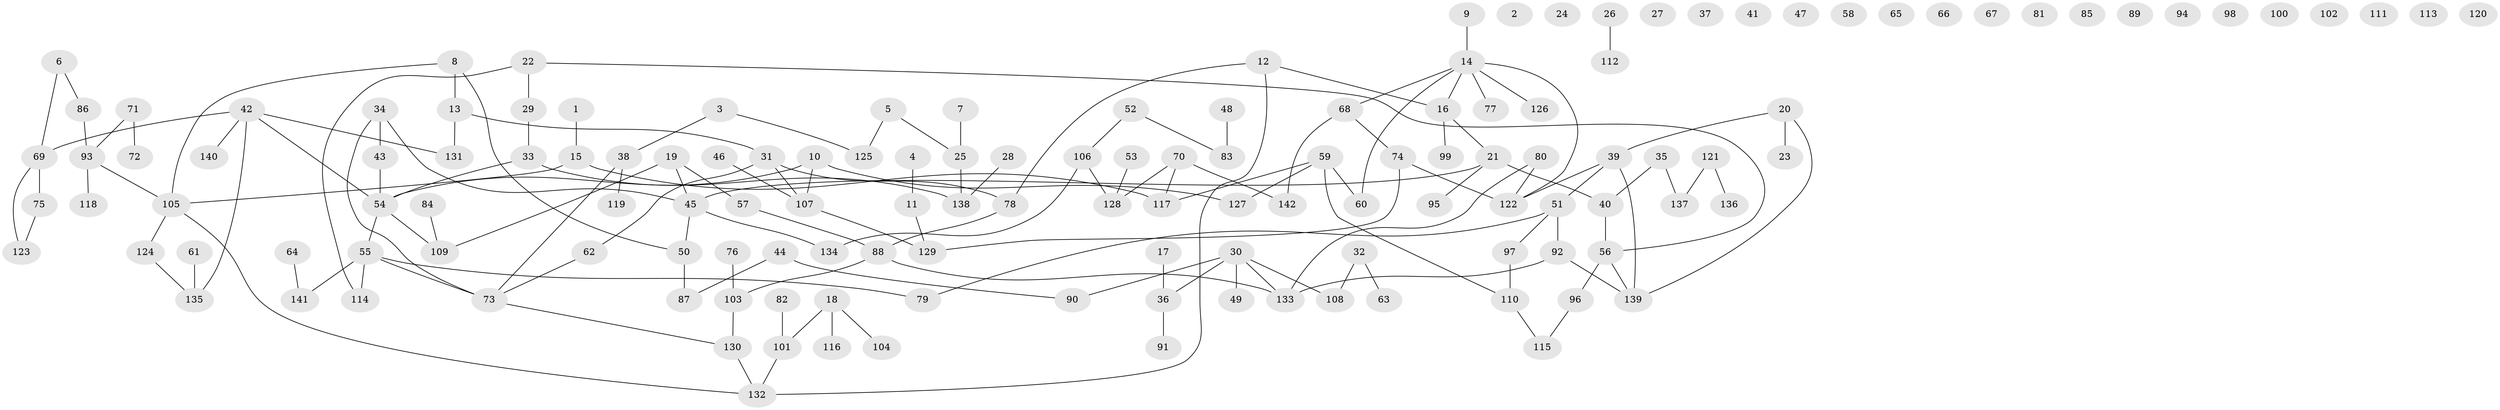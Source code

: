 // coarse degree distribution, {6: 0.13157894736842105, 1: 0.2631578947368421, 7: 0.02631578947368421, 2: 0.10526315789473684, 5: 0.10526315789473684, 4: 0.21052631578947367, 3: 0.13157894736842105, 8: 0.02631578947368421}
// Generated by graph-tools (version 1.1) at 2025/35/03/04/25 23:35:55]
// undirected, 142 vertices, 151 edges
graph export_dot {
  node [color=gray90,style=filled];
  1;
  2;
  3;
  4;
  5;
  6;
  7;
  8;
  9;
  10;
  11;
  12;
  13;
  14;
  15;
  16;
  17;
  18;
  19;
  20;
  21;
  22;
  23;
  24;
  25;
  26;
  27;
  28;
  29;
  30;
  31;
  32;
  33;
  34;
  35;
  36;
  37;
  38;
  39;
  40;
  41;
  42;
  43;
  44;
  45;
  46;
  47;
  48;
  49;
  50;
  51;
  52;
  53;
  54;
  55;
  56;
  57;
  58;
  59;
  60;
  61;
  62;
  63;
  64;
  65;
  66;
  67;
  68;
  69;
  70;
  71;
  72;
  73;
  74;
  75;
  76;
  77;
  78;
  79;
  80;
  81;
  82;
  83;
  84;
  85;
  86;
  87;
  88;
  89;
  90;
  91;
  92;
  93;
  94;
  95;
  96;
  97;
  98;
  99;
  100;
  101;
  102;
  103;
  104;
  105;
  106;
  107;
  108;
  109;
  110;
  111;
  112;
  113;
  114;
  115;
  116;
  117;
  118;
  119;
  120;
  121;
  122;
  123;
  124;
  125;
  126;
  127;
  128;
  129;
  130;
  131;
  132;
  133;
  134;
  135;
  136;
  137;
  138;
  139;
  140;
  141;
  142;
  1 -- 15;
  3 -- 38;
  3 -- 125;
  4 -- 11;
  5 -- 25;
  5 -- 125;
  6 -- 69;
  6 -- 86;
  7 -- 25;
  8 -- 13;
  8 -- 50;
  8 -- 105;
  9 -- 14;
  10 -- 54;
  10 -- 107;
  10 -- 127;
  11 -- 129;
  12 -- 16;
  12 -- 78;
  12 -- 132;
  13 -- 31;
  13 -- 131;
  14 -- 16;
  14 -- 60;
  14 -- 68;
  14 -- 77;
  14 -- 122;
  14 -- 126;
  15 -- 105;
  15 -- 117;
  16 -- 21;
  16 -- 99;
  17 -- 36;
  18 -- 101;
  18 -- 104;
  18 -- 116;
  19 -- 45;
  19 -- 57;
  19 -- 109;
  20 -- 23;
  20 -- 39;
  20 -- 139;
  21 -- 40;
  21 -- 45;
  21 -- 95;
  22 -- 29;
  22 -- 56;
  22 -- 114;
  25 -- 138;
  26 -- 112;
  28 -- 138;
  29 -- 33;
  30 -- 36;
  30 -- 49;
  30 -- 90;
  30 -- 108;
  30 -- 133;
  31 -- 62;
  31 -- 78;
  31 -- 107;
  32 -- 63;
  32 -- 108;
  33 -- 54;
  33 -- 138;
  34 -- 43;
  34 -- 45;
  34 -- 73;
  35 -- 40;
  35 -- 137;
  36 -- 91;
  38 -- 73;
  38 -- 119;
  39 -- 51;
  39 -- 122;
  39 -- 139;
  40 -- 56;
  42 -- 54;
  42 -- 69;
  42 -- 131;
  42 -- 135;
  42 -- 140;
  43 -- 54;
  44 -- 87;
  44 -- 90;
  45 -- 50;
  45 -- 134;
  46 -- 107;
  48 -- 83;
  50 -- 87;
  51 -- 79;
  51 -- 92;
  51 -- 97;
  52 -- 83;
  52 -- 106;
  53 -- 128;
  54 -- 55;
  54 -- 109;
  55 -- 73;
  55 -- 79;
  55 -- 114;
  55 -- 141;
  56 -- 96;
  56 -- 139;
  57 -- 88;
  59 -- 60;
  59 -- 110;
  59 -- 117;
  59 -- 127;
  61 -- 135;
  62 -- 73;
  64 -- 141;
  68 -- 74;
  68 -- 142;
  69 -- 75;
  69 -- 123;
  70 -- 117;
  70 -- 128;
  70 -- 142;
  71 -- 72;
  71 -- 93;
  73 -- 130;
  74 -- 122;
  74 -- 129;
  75 -- 123;
  76 -- 103;
  78 -- 88;
  80 -- 122;
  80 -- 133;
  82 -- 101;
  84 -- 109;
  86 -- 93;
  88 -- 103;
  88 -- 133;
  92 -- 133;
  92 -- 139;
  93 -- 105;
  93 -- 118;
  96 -- 115;
  97 -- 110;
  101 -- 132;
  103 -- 130;
  105 -- 124;
  105 -- 132;
  106 -- 128;
  106 -- 134;
  107 -- 129;
  110 -- 115;
  121 -- 136;
  121 -- 137;
  124 -- 135;
  130 -- 132;
}
